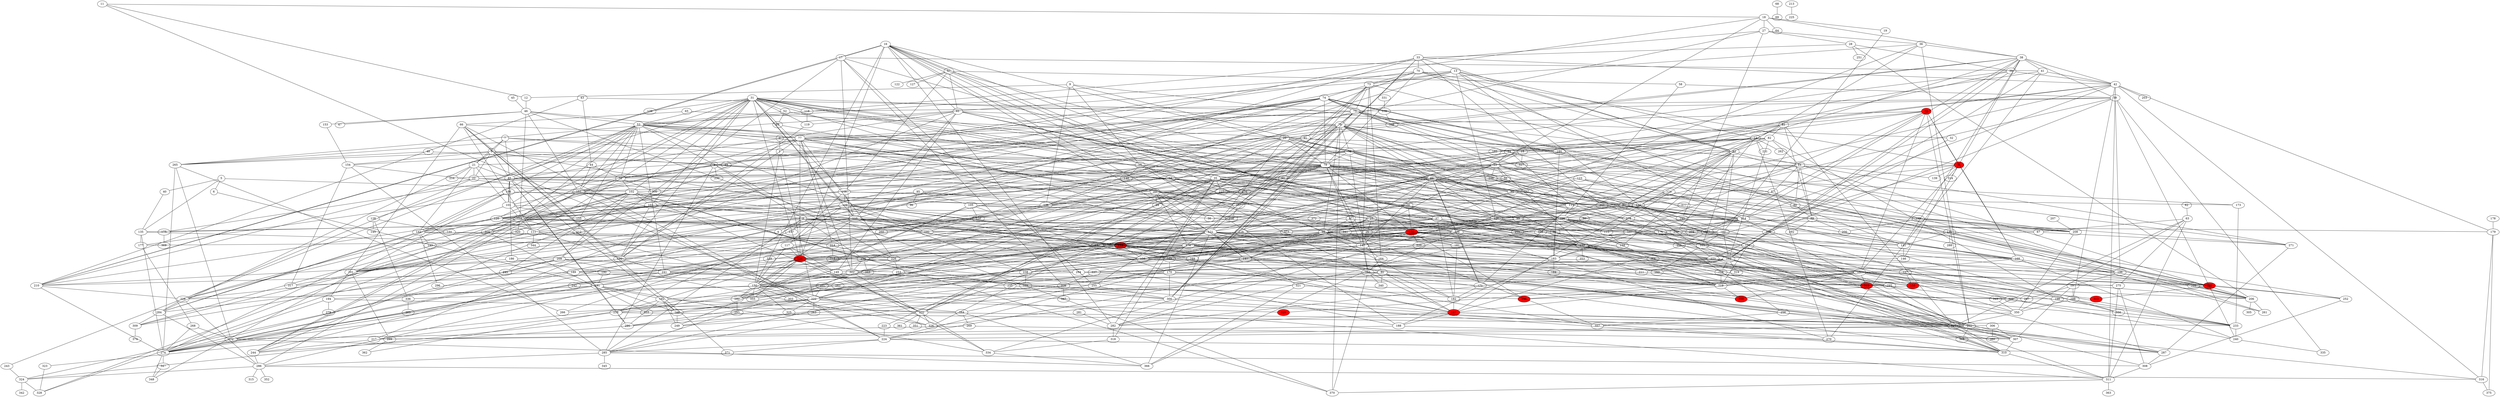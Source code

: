 graph G {
  graph [splines=false overlap=false]
  node  [shape=ellipse, width=0.3, height=0.3]
  0 ;
  1 ;
  2 ;
  3 ;
  4 ;
  5 ;
  6 ;
  7 ;
  8 ;
  9 ;
  10 ;
  11 ;
  12 ;
  13 ;
  14 ;
  15 ;
  16 ;
  17 ;
  18 ;
  19 ;
  20 ;
  21 ;
  22 ;
  23 ;
  24 ;
  25 ;
  26 ;
  27 ;
  28 ;
  29 ;
  30 ;
  31 ;
  32 ;
  33 ;
  34 [style=filled, fillcolor="red"];
  35 ;
  36 ;
  37 ;
  38 ;
  39 ;
  40 ;
  41 ;
  42 ;
  43 ;
  44 ;
  45 ;
  46 ;
  47 ;
  48 ;
  49 ;
  50 ;
  51 ;
  52 ;
  53 ;
  54 ;
  55 ;
  56 ;
  57 ;
  58 ;
  59 ;
  60 ;
  61 ;
  62 ;
  63 ;
  64 ;
  65 ;
  66 ;
  67 ;
  68 ;
  69 ;
  70 ;
  71 [style=filled, fillcolor="red"];
  72 ;
  73 ;
  74 ;
  75 ;
  76 ;
  77 ;
  78 ;
  79 ;
  80 ;
  81 ;
  82 ;
  83 ;
  84 ;
  85 ;
  86 ;
  87 ;
  88 ;
  89 ;
  90 ;
  91 ;
  92 ;
  93 ;
  94 ;
  95 ;
  96 ;
  97 ;
  98 ;
  99 ;
  100 ;
  101 ;
  102 ;
  103 ;
  104 ;
  105 ;
  106 ;
  107 ;
  108 ;
  109 ;
  110 ;
  111 ;
  112 [style=filled, fillcolor="red"];
  113 ;
  114 ;
  115 ;
  116 ;
  117 ;
  118 ;
  119 ;
  120 ;
  121 ;
  122 ;
  123 ;
  124 ;
  125 ;
  126 ;
  127 ;
  128 ;
  129 ;
  130 [style=filled, fillcolor="red"];
  131 ;
  132 ;
  133 ;
  134 [style=filled, fillcolor="red"];
  135 ;
  136 ;
  137 ;
  138 ;
  139 ;
  140 ;
  141 ;
  142 ;
  143 ;
  144 ;
  145 ;
  146 ;
  147 ;
  148 ;
  149 ;
  150 ;
  151 ;
  152 ;
  153 ;
  154 ;
  155 ;
  156 ;
  157 ;
  158 [style=filled, fillcolor="red"];
  159 ;
  160 ;
  161 ;
  162 ;
  163 ;
  164 ;
  165 ;
  166 [style=filled, fillcolor="red"];
  167 ;
  168 ;
  169 ;
  170 ;
  171 ;
  172 ;
  173 ;
  174 ;
  175 ;
  176 ;
  177 ;
  178 ;
  179 ;
  180 ;
  181 ;
  182 ;
  183 ;
  184 ;
  185 ;
  186 ;
  187 [style=filled, fillcolor="red"];
  188 ;
  189 ;
  190 ;
  191 ;
  192 ;
  193 ;
  194 ;
  195 ;
  196 ;
  197 ;
  198 ;
  199 ;
  200 ;
  201 ;
  202 ;
  203 ;
  204 ;
  205 ;
  206 ;
  207 ;
  208 ;
  209 ;
  210 ;
  211 ;
  212 ;
  213 ;
  214 ;
  215 ;
  216 ;
  217 ;
  218 ;
  219 ;
  220 ;
  221 ;
  222 ;
  223 ;
  224 ;
  225 ;
  226 ;
  227 ;
  228 ;
  229 ;
  230 ;
  231 ;
  232 ;
  233 ;
  234 ;
  235 ;
  236 [style=filled, fillcolor="red"];
  237 ;
  238 ;
  239 ;
  240 ;
  241 ;
  242 ;
  243 ;
  244 ;
  245 ;
  246 ;
  247 ;
  248 ;
  249 ;
  250 ;
  251 ;
  252 ;
  253 ;
  254 ;
  255 ;
  256 ;
  257 ;
  258 ;
  259 ;
  260 ;
  261 ;
  262 ;
  263 ;
  264 ;
  265 ;
  266 ;
  267 ;
  268 ;
  269 ;
  270 ;
  271 ;
  272 ;
  273 ;
  274 ;
  275 ;
  276 ;
  277 ;
  278 ;
  279 ;
  280 ;
  281 ;
  282 ;
  283 ;
  284 ;
  285 ;
  286 ;
  287 ;
  288 ;
  289 ;
  290 ;
  291 ;
  292 ;
  293 ;
  294 ;
  295 ;
  296 ;
  297 ;
  298 ;
  299 ;
  300 ;
  301 ;
  302 ;
  303 ;
  304 ;
  305 ;
  306 ;
  307 ;
  308 ;
  309 ;
  310 ;
  311 ;
  312 [style=filled, fillcolor="red"];
  313 [style=filled, fillcolor="red"];
  314 ;
  315 ;
  316 ;
  317 ;
  318 ;
  319 ;
  320 ;
  321 ;
  322 ;
  323 ;
  324 ;
  325 ;
  326 ;
  327 ;
  328 ;
  329 [style=filled, fillcolor="red"];
  330 ;
  331 ;
  332 ;
  333 ;
  334 ;
  335 ;
  336 ;
  337 ;
  338 ;
  339 ;
  340 ;
  341 ;
  342 ;
  343 ;
  344 ;
  345 ;
  346 ;
  347 ;
  348 ;
  349 ;
  350 ;
  351 ;
  352 ;
  353 ;
  354 ;
  355 ;
  356 ;
  357 ;
  358 ;
  359 [style=filled, fillcolor="red"];
  360 ;
  361 ;
  362 ;
  363 ;
  364 ;
  365 ;
  366 ;
  367 ;
  368 ;
  369 ;
  370 ;
  371 ;
  372 ;
  373 ;
  374 ;
  375 ;
  376 ;
  0 -- 1;
  1 -- 79;
  1 -- 150;
  1 -- 222;
  2 -- 3;
  2 -- 37;
  2 -- 94;
  2 -- 101;
  2 -- 230;
  2 -- 285;
  3 -- 4;
  3 -- 121;
  3 -- 160;
  3 -- 174;
  3 -- 175;
  3 -- 176;
  3 -- 234;
  3 -- 237;
  3 -- 285;
  5 -- 6;
  5 -- 40;
  5 -- 102;
  5 -- 135;
  6 -- 191;
  7 -- 8;
  7 -- 10;
  7 -- 21;
  7 -- 67;
  7 -- 85;
  8 -- 21;
  8 -- 22;
  8 -- 23;
  8 -- 55;
  8 -- 85;
  8 -- 154;
  8 -- 156;
  8 -- 265;
  9 -- 10;
  9 -- 12;
  9 -- 113;
  9 -- 138;
  9 -- 139;
  10 -- 86;
  10 -- 147;
  10 -- 148;
  10 -- 188;
  11 -- 12;
  11 -- 18;
  11 -- 222;
  12 -- 46;
  13 -- 14;
  13 -- 53;
  13 -- 73;
  13 -- 83;
  13 -- 126;
  13 -- 195;
  13 -- 273;
  13 -- 310;
  13 -- 317;
  14 -- 15;
  14 -- 35;
  14 -- 106;
  14 -- 228;
  14 -- 231;
  14 -- 259;
  14 -- 262;
  14 -- 270;
  15 -- 55;
  15 -- 121;
  15 -- 327;
  16 -- 17;
  16 -- 30;
  16 -- 35;
  16 -- 61;
  16 -- 98;
  16 -- 121;
  16 -- 130;
  16 -- 134;
  16 -- 150;
  16 -- 187;
  16 -- 210;
  16 -- 282;
  16 -- 287;
  17 -- 41;
  17 -- 209;
  17 -- 210;
  17 -- 255;
  17 -- 270;
  17 -- 302;
  17 -- 338;
  18 -- 19;
  18 -- 26;
  18 -- 27;
  18 -- 38;
  18 -- 64;
  18 -- 177;
  19 -- 160;
  20 -- 21;
  20 -- 79;
  20 -- 83;
  20 -- 90;
  20 -- 99;
  20 -- 121;
  20 -- 125;
  20 -- 232;
  20 -- 285;
  20 -- 286;
  21 -- 22;
  21 -- 85;
  21 -- 101;
  21 -- 142;
  21 -- 254;
  21 -- 284;
  22 -- 23;
  22 -- 210;
  22 -- 228;
  22 -- 358;
  23 -- 24;
  23 -- 25;
  23 -- 90;
  23 -- 167;
  23 -- 173;
  23 -- 174;
  25 -- 26;
  25 -- 98;
  25 -- 166;
  25 -- 167;
  27 -- 28;
  27 -- 36;
  27 -- 193;
  27 -- 265;
  27 -- 272;
  28 -- 33;
  28 -- 39;
  28 -- 206;
  28 -- 251;
  29 -- 30;
  29 -- 37;
  29 -- 130;
  29 -- 211;
  29 -- 372;
  31 -- 32;
  31 -- 52;
  31 -- 53;
  31 -- 102;
  31 -- 103;
  31 -- 108;
  31 -- 109;
  31 -- 110;
  31 -- 111;
  31 -- 113;
  31 -- 114;
  31 -- 115;
  31 -- 118;
  31 -- 119;
  31 -- 120;
  31 -- 121;
  31 -- 128;
  31 -- 129;
  31 -- 132;
  31 -- 133;
  31 -- 134;
  31 -- 244;
  31 -- 273;
  32 -- 273;
  33 -- 42;
  33 -- 70;
  33 -- 110;
  33 -- 116;
  33 -- 201;
  33 -- 261;
  33 -- 300;
  33 -- 301;
  34 -- 35;
  34 -- 55;
  34 -- 71;
  34 -- 76;
  34 -- 107;
  34 -- 137;
  34 -- 168;
  34 -- 202;
  34 -- 267;
  35 -- 92;
  35 -- 151;
  35 -- 219;
  35 -- 222;
  35 -- 223;
  35 -- 227;
  35 -- 232;
  35 -- 233;
  35 -- 274;
  35 -- 276;
  35 -- 278;
  35 -- 282;
  35 -- 318;
  36 -- 37;
  36 -- 38;
  36 -- 187;
  36 -- 202;
  36 -- 265;
  37 -- 98;
  37 -- 107;
  37 -- 117;
  37 -- 172;
  37 -- 182;
  37 -- 373;
  38 -- 39;
  38 -- 41;
  38 -- 42;
  38 -- 59;
  38 -- 114;
  38 -- 120;
  38 -- 141;
  38 -- 142;
  38 -- 146;
  38 -- 162;
  38 -- 282;
  39 -- 42;
  39 -- 162;
  39 -- 201;
  39 -- 337;
  40 -- 135;
  41 -- 42;
  41 -- 131;
  41 -- 270;
  41 -- 272;
  42 -- 59;
  42 -- 113;
  42 -- 114;
  42 -- 138;
  42 -- 179;
  42 -- 203;
  42 -- 284;
  42 -- 298;
  42 -- 311;
  42 -- 316;
  43 -- 44;
  43 -- 75;
  43 -- 210;
  44 -- 72;
  44 -- 152;
  45 -- 46;
  46 -- 47;
  46 -- 53;
  46 -- 104;
  46 -- 114;
  46 -- 152;
  46 -- 153;
  46 -- 370;
  48 -- 49;
  48 -- 265;
  50 -- 51;
  51 -- 172;
  52 -- 53;
  52 -- 60;
  52 -- 136;
  53 -- 72;
  53 -- 77;
  53 -- 79;
  53 -- 85;
  53 -- 101;
  53 -- 104;
  53 -- 142;
  53 -- 152;
  53 -- 155;
  53 -- 173;
  53 -- 195;
  53 -- 226;
  53 -- 241;
  53 -- 243;
  53 -- 252;
  53 -- 295;
  54 -- 55;
  54 -- 113;
  54 -- 156;
  55 -- 56;
  55 -- 85;
  55 -- 112;
  55 -- 116;
  55 -- 133;
  55 -- 196;
  55 -- 246;
  55 -- 350;
  57 -- 58;
  57 -- 61;
  57 -- 108;
  57 -- 122;
  57 -- 126;
  57 -- 127;
  58 -- 59;
  58 -- 106;
  59 -- 75;
  59 -- 118;
  59 -- 196;
  59 -- 240;
  59 -- 282;
  59 -- 335;
  59 -- 376;
  60 -- 257;
  61 -- 76;
  61 -- 110;
  61 -- 119;
  61 -- 133;
  61 -- 141;
  61 -- 149;
  61 -- 175;
  61 -- 202;
  61 -- 217;
  61 -- 307;
  62 -- 63;
  63 -- 67;
  63 -- 275;
  63 -- 311;
  63 -- 350;
  63 -- 354;
  65 -- 66;
  65 -- 91;
  66 -- 77;
  66 -- 111;
  66 -- 132;
  66 -- 155;
  66 -- 194;
  66 -- 224;
  66 -- 371;
  67 -- 177;
  67 -- 271;
  68 -- 69;
  70 -- 71;
  70 -- 72;
  70 -- 73;
  70 -- 79;
  70 -- 83;
  70 -- 138;
  70 -- 141;
  71 -- 72;
  71 -- 137;
  71 -- 139;
  71 -- 156;
  71 -- 168;
  71 -- 187;
  71 -- 314;
  72 -- 102;
  72 -- 152;
  72 -- 328;
  72 -- 330;
  73 -- 74;
  73 -- 75;
  73 -- 91;
  73 -- 93;
  73 -- 147;
  73 -- 164;
  73 -- 206;
  73 -- 257;
  74 -- 75;
  74 -- 79;
  74 -- 104;
  74 -- 152;
  74 -- 166;
  74 -- 202;
  74 -- 206;
  74 -- 210;
  74 -- 244;
  74 -- 304;
  74 -- 324;
  74 -- 332;
  74 -- 346;
  75 -- 76;
  75 -- 77;
  75 -- 121;
  75 -- 154;
  75 -- 166;
  75 -- 196;
  75 -- 280;
  75 -- 300;
  75 -- 310;
  75 -- 356;
  76 -- 77;
  76 -- 78;
  76 -- 86;
  76 -- 98;
  76 -- 133;
  76 -- 169;
  76 -- 180;
  76 -- 253;
  76 -- 254;
  76 -- 255;
  76 -- 271;
  76 -- 295;
  76 -- 300;
  76 -- 309;
  76 -- 310;
  76 -- 311;
  76 -- 326;
  76 -- 364;
  76 -- 370;
  77 -- 78;
  77 -- 80;
  77 -- 132;
  77 -- 134;
  77 -- 180;
  77 -- 181;
  77 -- 183;
  77 -- 214;
  77 -- 226;
  77 -- 228;
  77 -- 244;
  77 -- 302;
  78 -- 79;
  78 -- 86;
  78 -- 109;
  78 -- 120;
  78 -- 165;
  78 -- 206;
  78 -- 307;
  79 -- 80;
  79 -- 86;
  79 -- 92;
  79 -- 93;
  79 -- 94;
  79 -- 106;
  79 -- 111;
  79 -- 130;
  79 -- 147;
  79 -- 152;
  79 -- 168;
  79 -- 189;
  79 -- 208;
  79 -- 219;
  79 -- 222;
  79 -- 232;
  79 -- 233;
  79 -- 234;
  80 -- 182;
  80 -- 187;
  80 -- 228;
  80 -- 244;
  80 -- 295;
  80 -- 340;
  81 -- 82;
  81 -- 89;
  81 -- 90;
  81 -- 92;
  81 -- 354;
  81 -- 355;
  82 -- 83;
  82 -- 84;
  82 -- 85;
  82 -- 121;
  82 -- 162;
  82 -- 185;
  82 -- 198;
  83 -- 84;
  83 -- 90;
  83 -- 99;
  83 -- 104;
  83 -- 115;
  83 -- 159;
  83 -- 160;
  83 -- 161;
  84 -- 85;
  84 -- 86;
  84 -- 87;
  84 -- 88;
  84 -- 89;
  84 -- 90;
  84 -- 206;
  84 -- 271;
  85 -- 100;
  85 -- 101;
  85 -- 186;
  85 -- 216;
  85 -- 227;
  85 -- 248;
  85 -- 290;
  86 -- 87;
  86 -- 92;
  86 -- 106;
  86 -- 115;
  86 -- 126;
  86 -- 136;
  86 -- 138;
  86 -- 147;
  86 -- 171;
  86 -- 191;
  86 -- 208;
  86 -- 274;
  86 -- 341;
  87 -- 88;
  87 -- 183;
  88 -- 89;
  89 -- 200;
  89 -- 292;
  89 -- 358;
  90 -- 99;
  90 -- 156;
  90 -- 166;
  91 -- 112;
  91 -- 208;
  92 -- 113;
  92 -- 208;
  93 -- 257;
  94 -- 95;
  94 -- 99;
  94 -- 102;
  94 -- 350;
  95 -- 96;
  95 -- 105;
  95 -- 206;
  95 -- 304;
  97 -- 98;
  98 -- 112;
  98 -- 133;
  98 -- 147;
  98 -- 156;
  98 -- 166;
  98 -- 167;
  98 -- 181;
  98 -- 182;
  98 -- 224;
  99 -- 136;
  99 -- 285;
  99 -- 308;
  100 -- 101;
  100 -- 138;
  100 -- 257;
  100 -- 274;
  100 -- 348;
  101 -- 104;
  101 -- 155;
  101 -- 278;
  101 -- 284;
  102 -- 103;
  102 -- 165;
  102 -- 201;
  102 -- 209;
  102 -- 232;
  102 -- 234;
  102 -- 245;
  102 -- 309;
  102 -- 328;
  102 -- 370;
  103 -- 104;
  103 -- 110;
  103 -- 111;
  103 -- 132;
  103 -- 295;
  104 -- 111;
  104 -- 159;
  104 -- 228;
  104 -- 304;
  104 -- 320;
  104 -- 326;
  105 -- 106;
  105 -- 136;
  105 -- 170;
  105 -- 229;
  105 -- 249;
  105 -- 280;
  106 -- 107;
  106 -- 115;
  106 -- 130;
  106 -- 151;
  106 -- 168;
  106 -- 233;
  106 -- 238;
  106 -- 240;
  106 -- 250;
  106 -- 341;
  107 -- 168;
  107 -- 172;
  107 -- 183;
  107 -- 297;
  108 -- 109;
  108 -- 110;
  108 -- 113;
  108 -- 114;
  108 -- 117;
  108 -- 120;
  109 -- 110;
  109 -- 117;
  109 -- 120;
  109 -- 201;
  109 -- 216;
  109 -- 233;
  109 -- 238;
  109 -- 256;
  109 -- 287;
  109 -- 357;
  110 -- 121;
  110 -- 135;
  110 -- 150;
  110 -- 179;
  110 -- 188;
  110 -- 201;
  110 -- 260;
  110 -- 266;
  110 -- 354;
  111 -- 112;
  111 -- 309;
  111 -- 344;
  112 -- 132;
  112 -- 134;
  112 -- 137;
  112 -- 156;
  112 -- 167;
  112 -- 187;
  112 -- 248;
  112 -- 289;
  113 -- 114;
  113 -- 116;
  113 -- 171;
  114 -- 116;
  114 -- 176;
  114 -- 195;
  114 -- 204;
  114 -- 208;
  114 -- 259;
  114 -- 267;
  115 -- 159;
  117 -- 134;
  117 -- 149;
  117 -- 150;
  118 -- 119;
  119 -- 132;
  120 -- 121;
  120 -- 142;
  120 -- 146;
  120 -- 241;
  121 -- 131;
  121 -- 133;
  121 -- 150;
  121 -- 151;
  121 -- 167;
  121 -- 183;
  121 -- 196;
  121 -- 216;
  121 -- 219;
  121 -- 285;
  121 -- 287;
  121 -- 302;
  121 -- 321;
  121 -- 366;
  123 -- 124;
  123 -- 264;
  123 -- 322;
  123 -- 366;
  124 -- 125;
  124 -- 252;
  125 -- 126;
  125 -- 193;
  125 -- 202;
  125 -- 224;
  126 -- 130;
  126 -- 151;
  126 -- 174;
  126 -- 307;
  126 -- 376;
  128 -- 144;
  128 -- 145;
  128 -- 336;
  130 -- 131;
  130 -- 137;
  130 -- 141;
  130 -- 147;
  130 -- 149;
  130 -- 150;
  130 -- 158;
  130 -- 220;
  130 -- 222;
  130 -- 233;
  130 -- 236;
  130 -- 280;
  130 -- 323;
  131 -- 162;
  131 -- 219;
  133 -- 134;
  133 -- 219;
  133 -- 226;
  133 -- 273;
  133 -- 310;
  133 -- 353;
  133 -- 364;
  134 -- 137;
  134 -- 149;
  134 -- 150;
  134 -- 187;
  134 -- 192;
  134 -- 232;
  134 -- 280;
  134 -- 355;
  135 -- 177;
  135 -- 274;
  135 -- 275;
  136 -- 158;
  136 -- 170;
  136 -- 171;
  136 -- 214;
  137 -- 158;
  137 -- 166;
  137 -- 187;
  137 -- 236;
  137 -- 312;
  137 -- 313;
  137 -- 329;
  137 -- 359;
  138 -- 141;
  138 -- 274;
  140 -- 141;
  140 -- 261;
  140 -- 288;
  141 -- 146;
  142 -- 143;
  142 -- 273;
  142 -- 284;
  142 -- 294;
  142 -- 296;
  144 -- 174;
  147 -- 156;
  147 -- 164;
  147 -- 165;
  147 -- 168;
  147 -- 334;
  147 -- 354;
  149 -- 150;
  149 -- 334;
  150 -- 198;
  150 -- 222;
  150 -- 280;
  150 -- 303;
  150 -- 307;
  150 -- 311;
  150 -- 325;
  150 -- 336;
  150 -- 355;
  151 -- 169;
  151 -- 186;
  151 -- 187;
  151 -- 189;
  151 -- 302;
  152 -- 224;
  152 -- 226;
  152 -- 244;
  152 -- 286;
  152 -- 316;
  153 -- 154;
  154 -- 156;
  154 -- 285;
  154 -- 317;
  155 -- 195;
  155 -- 212;
  156 -- 189;
  156 -- 196;
  157 -- 158;
  158 -- 206;
  158 -- 236;
  160 -- 161;
  160 -- 162;
  160 -- 174;
  161 -- 162;
  161 -- 163;
  162 -- 163;
  162 -- 211;
  162 -- 216;
  162 -- 218;
  162 -- 282;
  162 -- 319;
  162 -- 337;
  162 -- 354;
  164 -- 165;
  165 -- 310;
  165 -- 340;
  165 -- 370;
  166 -- 252;
  166 -- 312;
  167 -- 219;
  167 -- 238;
  167 -- 290;
  168 -- 219;
  168 -- 240;
  169 -- 170;
  170 -- 171;
  170 -- 192;
  170 -- 249;
  170 -- 275;
  170 -- 300;
  171 -- 182;
  172 -- 183;
  173 -- 233;
  174 -- 183;
  174 -- 219;
  174 -- 234;
  174 -- 290;
  174 -- 307;
  174 -- 339;
  175 -- 369;
  176 -- 256;
  177 -- 268;
  178 -- 179;
  179 -- 316;
  179 -- 375;
  180 -- 183;
  181 -- 182;
  182 -- 187;
  183 -- 184;
  183 -- 188;
  183 -- 205;
  186 -- 190;
  186 -- 201;
  187 -- 188;
  187 -- 202;
  187 -- 282;
  187 -- 306;
  188 -- 299;
  188 -- 307;
  189 -- 210;
  189 -- 274;
  189 -- 283;
  190 -- 191;
  190 -- 321;
  191 -- 192;
  191 -- 194;
  191 -- 248;
  191 -- 274;
  191 -- 334;
  192 -- 216;
  192 -- 232;
  192 -- 248;
  192 -- 249;
  192 -- 290;
  194 -- 264;
  194 -- 274;
  194 -- 279;
  195 -- 219;
  195 -- 241;
  196 -- 197;
  197 -- 198;
  197 -- 297;
  197 -- 298;
  198 -- 307;
  199 -- 200;
  199 -- 271;
  201 -- 299;
  202 -- 217;
  202 -- 224;
  202 -- 287;
  202 -- 368;
  205 -- 206;
  206 -- 261;
  206 -- 305;
  207 -- 208;
  208 -- 350;
  209 -- 210;
  209 -- 245;
  209 -- 253;
  209 -- 274;
  209 -- 300;
  209 -- 326;
  210 -- 228;
  210 -- 274;
  213 -- 225;
  214 -- 215;
  216 -- 217;
  216 -- 290;
  216 -- 354;
  217 -- 244;
  218 -- 219;
  219 -- 359;
  221 -- 222;
  222 -- 263;
  222 -- 264;
  222 -- 266;
  222 -- 324;
  222 -- 325;
  222 -- 329;
  222 -- 333;
  223 -- 224;
  224 -- 285;
  224 -- 287;
  224 -- 371;
  226 -- 241;
  226 -- 253;
  227 -- 301;
  228 -- 284;
  228 -- 286;
  232 -- 233;
  232 -- 249;
  232 -- 326;
  232 -- 351;
  232 -- 361;
  233 -- 240;
  234 -- 235;
  234 -- 302;
  234 -- 343;
  235 -- 236;
  238 -- 239;
  240 -- 335;
  241 -- 242;
  241 -- 255;
  241 -- 295;
  241 -- 317;
  243 -- 324;
  244 -- 286;
  246 -- 247;
  248 -- 249;
  252 -- 308;
  253 -- 300;
  255 -- 300;
  256 -- 354;
  256 -- 357;
  257 -- 258;
  264 -- 269;
  264 -- 366;
  265 -- 266;
  265 -- 272;
  265 -- 274;
  267 -- 291;
  268 -- 272;
  268 -- 274;
  269 -- 270;
  269 -- 272;
  271 -- 287;
  272 -- 274;
  272 -- 366;
  273 -- 294;
  273 -- 310;
  274 -- 347;
  274 -- 348;
  275 -- 308;
  275 -- 311;
  277 -- 278;
  280 -- 293;
  281 -- 282;
  282 -- 318;
  284 -- 286;
  284 -- 309;
  285 -- 286;
  285 -- 308;
  285 -- 345;
  286 -- 315;
  286 -- 316;
  286 -- 324;
  286 -- 352;
  287 -- 308;
  294 -- 295;
  294 -- 296;
  295 -- 310;
  298 -- 350;
  298 -- 356;
  299 -- 362;
  300 -- 310;
  300 -- 326;
  302 -- 303;
  302 -- 310;
  302 -- 334;
  302 -- 362;
  304 -- 333;
  306 -- 307;
  306 -- 360;
  307 -- 310;
  308 -- 311;
  309 -- 374;
  310 -- 311;
  311 -- 363;
  311 -- 370;
  316 -- 375;
  318 -- 334;
  321 -- 322;
  321 -- 366;
  323 -- 328;
  324 -- 328;
  324 -- 342;
  331 -- 332;
  332 -- 346;
  334 -- 366;
  336 -- 365;
  337 -- 338;
  338 -- 367;
  341 -- 357;
  347 -- 348;
  349 -- 350;
  350 -- 354;
  350 -- 357;
}
